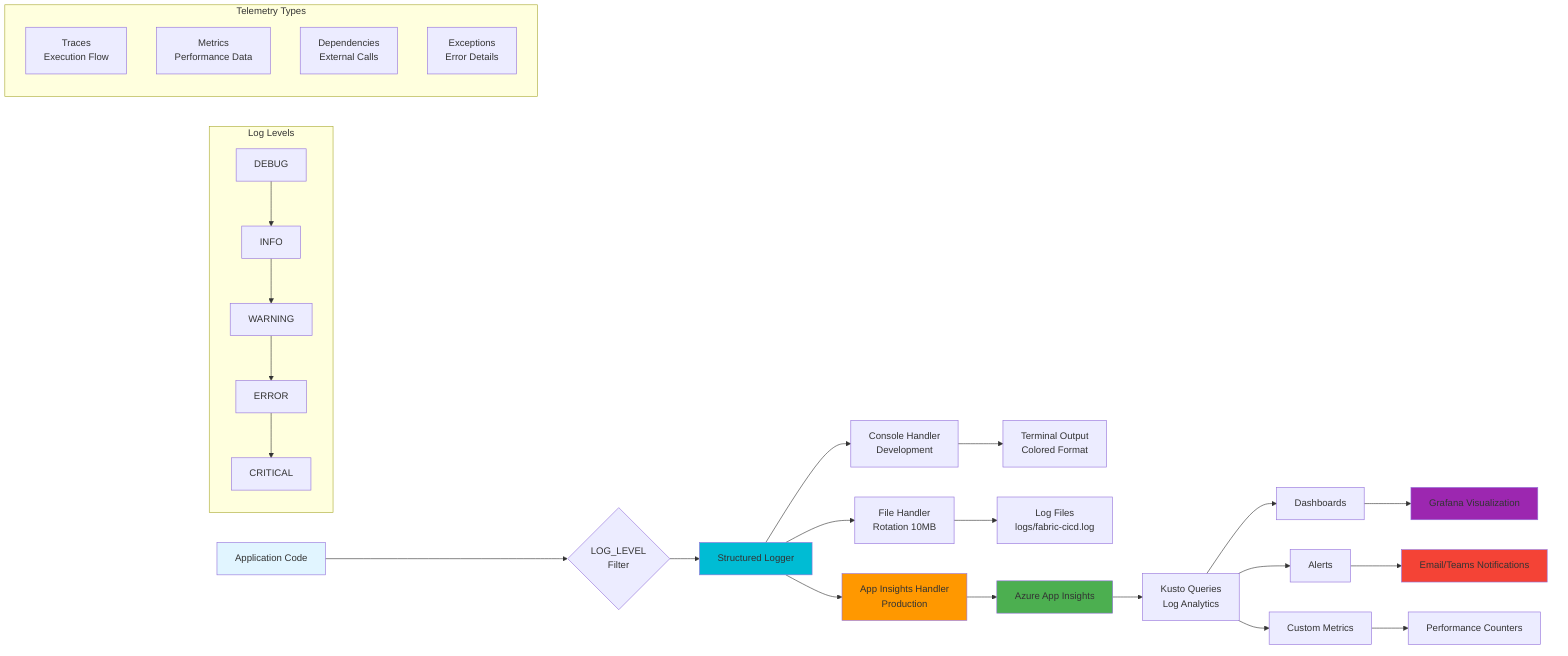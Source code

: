flowchart LR
    A[Application Code] --> B{LOG_LEVEL<br/>Filter}
    
    B --> C[Structured Logger]
    
    C --> D[Console Handler<br/>Development]
    C --> E[File Handler<br/>Rotation 10MB]
    C --> F[App Insights Handler<br/>Production]
    
    D --> G[Terminal Output<br/>Colored Format]
    E --> H[Log Files<br/>logs/fabric-cicd.log]
    F --> I[Azure App Insights]
    
    I --> J[Kusto Queries<br/>Log Analytics]
    
    J --> K[Dashboards]
    J --> L[Alerts]
    J --> M[Custom Metrics]
    
    K --> N[Grafana Visualization]
    L --> O[Email/Teams Notifications]
    M --> P[Performance Counters]
    
    subgraph "Log Levels"
        Q1[DEBUG] --> Q2[INFO] --> Q3[WARNING] --> Q4[ERROR] --> Q5[CRITICAL]
    end
    
    subgraph "Telemetry Types"
        R1[Traces<br/>Execution Flow]
        R2[Metrics<br/>Performance Data]
        R3[Dependencies<br/>External Calls]
        R4[Exceptions<br/>Error Details]
    end
    
    style A fill:#e1f5ff
    style C fill:#00bcd4
    style F fill:#ff9800
    style I fill:#4caf50
    style N fill:#9c27b0
    style O fill:#f44336